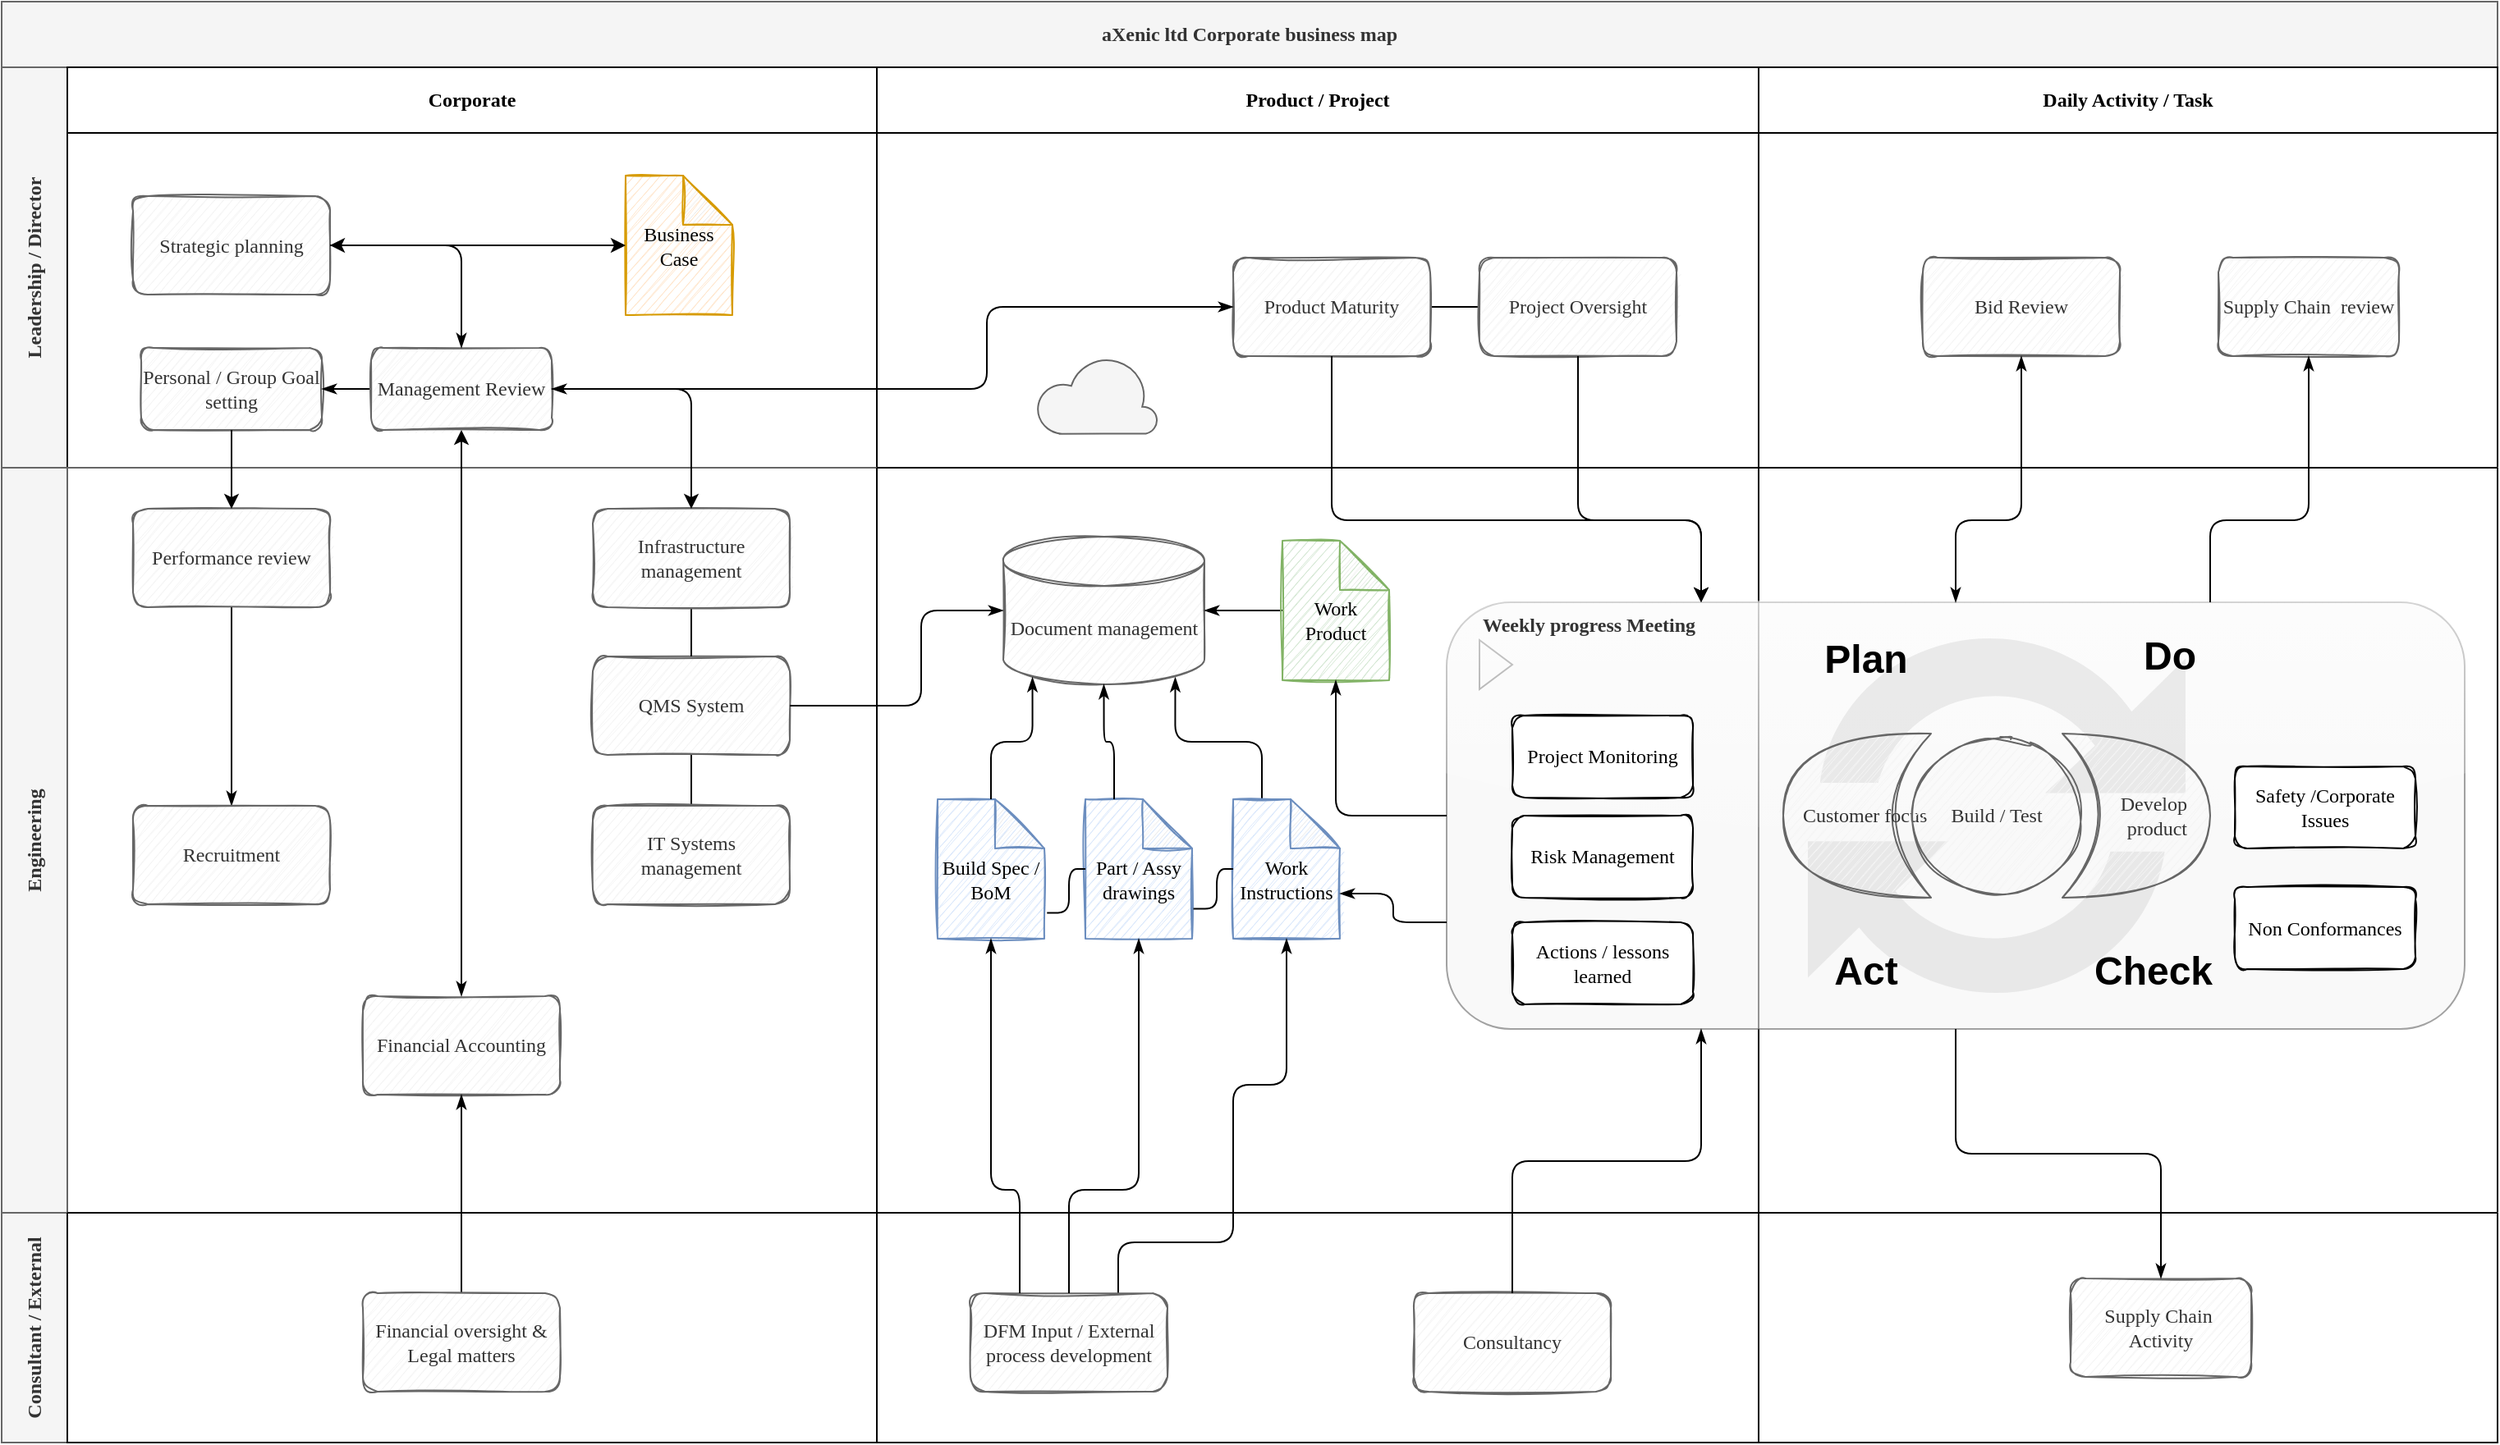 <mxfile version="13.10.4" type="github">
  <diagram name="Page-1" id="74e2e168-ea6b-b213-b513-2b3c1d86103e">
    <mxGraphModel dx="1673" dy="1779" grid="1" gridSize="10" guides="1" tooltips="1" connect="1" arrows="1" fold="1" page="1" pageScale="1" pageWidth="1600" pageHeight="900" background="#ffffff" math="0" shadow="0">
      <root>
        <mxCell id="0" />
        <mxCell id="1" parent="0" />
        <mxCell id="uXoQsFjzo3OMJmD24oTR-18" value="aXenic ltd Corporate business map" style="shape=table;childLayout=tableLayout;rowLines=0;columnLines=0;startSize=40;html=1;whiteSpace=wrap;collapsible=0;recursiveResize=0;expand=0;pointerEvents=0;fontStyle=1;align=center;fontFamily=Tahoma;sketch=0;fillColor=#f5f5f5;strokeColor=#666666;fontColor=#333333;" vertex="1" parent="1">
          <mxGeometry x="40" y="-886" width="1520" height="878" as="geometry" />
        </mxCell>
        <mxCell id="uXoQsFjzo3OMJmD24oTR-19" value="Leadership / Director" style="swimlane;horizontal=0;points=[[0,0.5],[1,0.5]];portConstraint=eastwest;startSize=40;html=1;whiteSpace=wrap;collapsible=0;recursiveResize=0;expand=0;pointerEvents=0;fontStyle=1;fontFamily=Tahoma;sketch=0;fillColor=#f5f5f5;strokeColor=#666666;fontColor=#333333;" vertex="1" parent="uXoQsFjzo3OMJmD24oTR-18">
          <mxGeometry y="40" width="1520" height="244" as="geometry" />
        </mxCell>
        <mxCell id="uXoQsFjzo3OMJmD24oTR-20" value="Corporate" style="swimlane;connectable=0;startSize=40;html=1;whiteSpace=wrap;collapsible=0;recursiveResize=0;expand=0;pointerEvents=0;fontFamily=Tahoma;sketch=0;" vertex="1" parent="uXoQsFjzo3OMJmD24oTR-19">
          <mxGeometry x="40" width="493" height="244" as="geometry" />
        </mxCell>
        <mxCell id="uXoQsFjzo3OMJmD24oTR-31" value="Personal / Group Goal setting" style="rounded=1;whiteSpace=wrap;html=1;fontFamily=Tahoma;sketch=1;fillColor=#f5f5f5;strokeColor=#666666;fontColor=#333333;" vertex="1" parent="uXoQsFjzo3OMJmD24oTR-20">
          <mxGeometry x="45" y="171" width="110" height="50" as="geometry" />
        </mxCell>
        <mxCell id="uXoQsFjzo3OMJmD24oTR-35" style="edgeStyle=orthogonalEdgeStyle;rounded=1;orthogonalLoop=1;jettySize=auto;html=1;exitX=1;exitY=0.5;exitDx=0;exitDy=0;fontFamily=Tahoma;sketch=0;entryX=0;entryY=0.5;entryDx=0;entryDy=0;startArrow=classicThin;startFill=1;endArrow=none;endFill=0;" edge="1" parent="uXoQsFjzo3OMJmD24oTR-20" source="uXoQsFjzo3OMJmD24oTR-31" target="uXoQsFjzo3OMJmD24oTR-32">
          <mxGeometry relative="1" as="geometry" />
        </mxCell>
        <mxCell id="uXoQsFjzo3OMJmD24oTR-32" value="Management Review" style="rounded=1;whiteSpace=wrap;html=1;fontFamily=Tahoma;sketch=1;fillColor=#f5f5f5;strokeColor=#666666;fontColor=#333333;" vertex="1" parent="uXoQsFjzo3OMJmD24oTR-20">
          <mxGeometry x="185" y="171" width="110" height="50" as="geometry" />
        </mxCell>
        <mxCell id="uXoQsFjzo3OMJmD24oTR-34" value="" style="edgeStyle=orthogonalEdgeStyle;rounded=1;orthogonalLoop=1;jettySize=auto;html=1;fontFamily=Tahoma;sketch=0;entryX=1;entryY=0.5;entryDx=0;entryDy=0;exitX=0.5;exitY=0;exitDx=0;exitDy=0;startArrow=classicThin;startFill=1;" edge="1" parent="uXoQsFjzo3OMJmD24oTR-20" source="uXoQsFjzo3OMJmD24oTR-32" target="uXoQsFjzo3OMJmD24oTR-72">
          <mxGeometry relative="1" as="geometry" />
        </mxCell>
        <mxCell id="uXoQsFjzo3OMJmD24oTR-72" value="Strategic planning" style="rounded=1;whiteSpace=wrap;html=1;fontFamily=Tahoma;sketch=1;fillColor=#f5f5f5;strokeColor=#666666;fontColor=#333333;" vertex="1" parent="uXoQsFjzo3OMJmD24oTR-20">
          <mxGeometry x="40" y="78.5" width="120" height="60" as="geometry" />
        </mxCell>
        <mxCell id="uXoQsFjzo3OMJmD24oTR-33" value="Business Case" style="shape=note;whiteSpace=wrap;html=1;backgroundOutline=1;darkOpacity=0.05;rounded=1;fontFamily=Tahoma;shadow=0;sketch=1;strokeColor=#d79b00;fillColor=#ffe6cc;" vertex="1" parent="uXoQsFjzo3OMJmD24oTR-20">
          <mxGeometry x="340" y="66" width="65" height="85" as="geometry" />
        </mxCell>
        <mxCell id="uXoQsFjzo3OMJmD24oTR-83" style="edgeStyle=orthogonalEdgeStyle;rounded=1;sketch=0;orthogonalLoop=1;jettySize=auto;html=1;exitX=1;exitY=0.5;exitDx=0;exitDy=0;fontFamily=Tahoma;entryX=0;entryY=0.5;entryDx=0;entryDy=0;entryPerimeter=0;" edge="1" parent="uXoQsFjzo3OMJmD24oTR-20" source="uXoQsFjzo3OMJmD24oTR-72" target="uXoQsFjzo3OMJmD24oTR-33">
          <mxGeometry relative="1" as="geometry">
            <mxPoint x="430" y="140" as="targetPoint" />
          </mxGeometry>
        </mxCell>
        <mxCell id="uXoQsFjzo3OMJmD24oTR-21" value="Product / Project" style="swimlane;connectable=0;startSize=40;html=1;whiteSpace=wrap;collapsible=0;recursiveResize=0;expand=0;pointerEvents=0;fontFamily=Tahoma;sketch=0;" vertex="1" parent="uXoQsFjzo3OMJmD24oTR-19">
          <mxGeometry x="533" width="537" height="244" as="geometry" />
        </mxCell>
        <mxCell id="uXoQsFjzo3OMJmD24oTR-126" style="edgeStyle=orthogonalEdgeStyle;rounded=1;sketch=0;orthogonalLoop=1;jettySize=auto;html=1;exitX=1;exitY=0.5;exitDx=0;exitDy=0;entryX=0;entryY=0.5;entryDx=0;entryDy=0;startArrow=none;startFill=0;endArrow=none;endFill=0;fontFamily=Tahoma;fontSize=12;" edge="1" parent="uXoQsFjzo3OMJmD24oTR-21" source="uXoQsFjzo3OMJmD24oTR-77" target="uXoQsFjzo3OMJmD24oTR-78">
          <mxGeometry relative="1" as="geometry" />
        </mxCell>
        <mxCell id="uXoQsFjzo3OMJmD24oTR-77" value="Product Maturity" style="rounded=1;whiteSpace=wrap;html=1;fontFamily=Tahoma;sketch=1;fillColor=#f5f5f5;strokeColor=#666666;fontColor=#333333;" vertex="1" parent="uXoQsFjzo3OMJmD24oTR-21">
          <mxGeometry x="217" y="116" width="120" height="60" as="geometry" />
        </mxCell>
        <mxCell id="uXoQsFjzo3OMJmD24oTR-78" value="Project Oversight" style="rounded=1;whiteSpace=wrap;html=1;fontFamily=Tahoma;sketch=1;fillColor=#f5f5f5;strokeColor=#666666;fontColor=#333333;" vertex="1" parent="uXoQsFjzo3OMJmD24oTR-21">
          <mxGeometry x="367" y="116" width="120" height="60" as="geometry" />
        </mxCell>
        <mxCell id="uXoQsFjzo3OMJmD24oTR-97" value="" style="aspect=fixed;pointerEvents=1;shadow=0;dashed=0;html=1;strokeColor=#666666;labelPosition=center;verticalLabelPosition=bottom;verticalAlign=top;align=center;fillColor=#f5f5f5;shape=mxgraph.azure.cloud;fontColor=#333333;" vertex="1" parent="uXoQsFjzo3OMJmD24oTR-21">
          <mxGeometry x="97" y="176" width="74" height="47.36" as="geometry" />
        </mxCell>
        <mxCell id="uXoQsFjzo3OMJmD24oTR-22" value="Daily Activity / Task" style="swimlane;connectable=0;startSize=40;html=1;whiteSpace=wrap;collapsible=0;recursiveResize=0;expand=0;pointerEvents=0;fontFamily=Tahoma;sketch=0;" vertex="1" parent="uXoQsFjzo3OMJmD24oTR-19">
          <mxGeometry x="1070" width="450" height="244" as="geometry" />
        </mxCell>
        <mxCell id="uXoQsFjzo3OMJmD24oTR-79" value="Bid Review" style="rounded=1;whiteSpace=wrap;html=1;fontFamily=Tahoma;sketch=1;fillColor=#f5f5f5;strokeColor=#666666;fontColor=#333333;" vertex="1" parent="uXoQsFjzo3OMJmD24oTR-22">
          <mxGeometry x="100" y="116" width="120" height="60" as="geometry" />
        </mxCell>
        <mxCell id="uXoQsFjzo3OMJmD24oTR-122" value="Supply Chain&amp;nbsp; review" style="rounded=1;whiteSpace=wrap;html=1;fontFamily=Tahoma;sketch=1;fillColor=#f5f5f5;strokeColor=#666666;fontColor=#333333;" vertex="1" parent="uXoQsFjzo3OMJmD24oTR-22">
          <mxGeometry x="280" y="116" width="110" height="60" as="geometry" />
        </mxCell>
        <mxCell id="uXoQsFjzo3OMJmD24oTR-125" style="edgeStyle=orthogonalEdgeStyle;rounded=1;sketch=0;orthogonalLoop=1;jettySize=auto;html=1;exitX=1;exitY=0.5;exitDx=0;exitDy=0;entryX=0;entryY=0.5;entryDx=0;entryDy=0;startArrow=classicThin;startFill=1;endArrow=classicThin;endFill=1;fontFamily=Tahoma;fontSize=12;" edge="1" parent="uXoQsFjzo3OMJmD24oTR-19" source="uXoQsFjzo3OMJmD24oTR-32" target="uXoQsFjzo3OMJmD24oTR-77">
          <mxGeometry relative="1" as="geometry">
            <Array as="points">
              <mxPoint x="600" y="196" />
              <mxPoint x="600" y="146" />
            </Array>
          </mxGeometry>
        </mxCell>
        <mxCell id="uXoQsFjzo3OMJmD24oTR-23" value="Engineering" style="swimlane;horizontal=0;points=[[0,0.5],[1,0.5]];portConstraint=eastwest;startSize=40;html=1;whiteSpace=wrap;collapsible=0;recursiveResize=0;expand=0;pointerEvents=0;fontFamily=Tahoma;sketch=0;fillColor=#f5f5f5;strokeColor=#666666;fontColor=#333333;" vertex="1" parent="uXoQsFjzo3OMJmD24oTR-18">
          <mxGeometry y="284" width="1520" height="454" as="geometry" />
        </mxCell>
        <mxCell id="uXoQsFjzo3OMJmD24oTR-24" value="" style="swimlane;connectable=0;startSize=0;html=1;whiteSpace=wrap;collapsible=0;recursiveResize=0;expand=0;pointerEvents=0;fontFamily=Tahoma;sketch=0;fillColor=#f5f5f5;strokeColor=#666666;fontColor=#333333;" vertex="1" parent="uXoQsFjzo3OMJmD24oTR-23">
          <mxGeometry x="40" width="493" height="454" as="geometry" />
        </mxCell>
        <mxCell id="uXoQsFjzo3OMJmD24oTR-38" value="Financial Accounting" style="whiteSpace=wrap;html=1;rounded=1;fontFamily=Tahoma;sketch=1;fillColor=#f5f5f5;strokeColor=#666666;fontColor=#333333;" vertex="1" parent="uXoQsFjzo3OMJmD24oTR-24">
          <mxGeometry x="180" y="322" width="120" height="60" as="geometry" />
        </mxCell>
        <mxCell id="uXoQsFjzo3OMJmD24oTR-140" style="edgeStyle=orthogonalEdgeStyle;rounded=1;sketch=0;orthogonalLoop=1;jettySize=auto;html=1;entryX=0.5;entryY=0;entryDx=0;entryDy=0;startArrow=none;startFill=0;endArrow=classicThin;endFill=1;fontFamily=Tahoma;fontSize=12;" edge="1" parent="uXoQsFjzo3OMJmD24oTR-24" source="uXoQsFjzo3OMJmD24oTR-42" target="uXoQsFjzo3OMJmD24oTR-138">
          <mxGeometry relative="1" as="geometry" />
        </mxCell>
        <mxCell id="uXoQsFjzo3OMJmD24oTR-42" value="Performance review" style="whiteSpace=wrap;html=1;rounded=1;fontFamily=Tahoma;sketch=1;fillColor=#f5f5f5;strokeColor=#666666;fontColor=#333333;" vertex="1" parent="uXoQsFjzo3OMJmD24oTR-24">
          <mxGeometry x="40" y="25" width="120" height="60" as="geometry" />
        </mxCell>
        <mxCell id="uXoQsFjzo3OMJmD24oTR-101" style="edgeStyle=orthogonalEdgeStyle;rounded=1;sketch=0;orthogonalLoop=1;jettySize=auto;html=1;exitX=0.5;exitY=1;exitDx=0;exitDy=0;entryX=0.5;entryY=0;entryDx=0;entryDy=0;fontFamily=Tahoma;endArrow=none;endFill=0;" edge="1" parent="uXoQsFjzo3OMJmD24oTR-24" source="uXoQsFjzo3OMJmD24oTR-44" target="uXoQsFjzo3OMJmD24oTR-73">
          <mxGeometry relative="1" as="geometry" />
        </mxCell>
        <mxCell id="uXoQsFjzo3OMJmD24oTR-44" value="QMS System" style="whiteSpace=wrap;html=1;rounded=1;fontFamily=Tahoma;sketch=1;fillColor=#f5f5f5;strokeColor=#666666;fontColor=#333333;" vertex="1" parent="uXoQsFjzo3OMJmD24oTR-24">
          <mxGeometry x="320" y="115" width="120" height="60" as="geometry" />
        </mxCell>
        <mxCell id="uXoQsFjzo3OMJmD24oTR-73" value="IT Systems management" style="whiteSpace=wrap;html=1;rounded=1;fontFamily=Tahoma;sketch=1;fillColor=#f5f5f5;strokeColor=#666666;fontColor=#333333;" vertex="1" parent="uXoQsFjzo3OMJmD24oTR-24">
          <mxGeometry x="320" y="206" width="120" height="60" as="geometry" />
        </mxCell>
        <mxCell id="uXoQsFjzo3OMJmD24oTR-100" style="edgeStyle=orthogonalEdgeStyle;rounded=1;sketch=0;orthogonalLoop=1;jettySize=auto;html=1;exitX=0.5;exitY=1;exitDx=0;exitDy=0;entryX=0.5;entryY=0;entryDx=0;entryDy=0;fontFamily=Tahoma;endArrow=none;endFill=0;" edge="1" parent="uXoQsFjzo3OMJmD24oTR-24" source="uXoQsFjzo3OMJmD24oTR-98" target="uXoQsFjzo3OMJmD24oTR-44">
          <mxGeometry relative="1" as="geometry" />
        </mxCell>
        <mxCell id="uXoQsFjzo3OMJmD24oTR-98" value="Infrastructure management" style="whiteSpace=wrap;html=1;rounded=1;fontFamily=Tahoma;sketch=1;fillColor=#f5f5f5;strokeColor=#666666;fontColor=#333333;" vertex="1" parent="uXoQsFjzo3OMJmD24oTR-24">
          <mxGeometry x="320" y="25" width="120" height="60" as="geometry" />
        </mxCell>
        <mxCell id="uXoQsFjzo3OMJmD24oTR-138" value="Recruitment" style="whiteSpace=wrap;html=1;rounded=1;fontFamily=Tahoma;sketch=1;fillColor=#f5f5f5;strokeColor=#666666;fontColor=#333333;" vertex="1" parent="uXoQsFjzo3OMJmD24oTR-24">
          <mxGeometry x="40" y="206" width="120" height="60" as="geometry" />
        </mxCell>
        <mxCell id="uXoQsFjzo3OMJmD24oTR-25" value="" style="swimlane;connectable=0;startSize=0;html=1;whiteSpace=wrap;collapsible=0;recursiveResize=0;expand=0;pointerEvents=0;fontFamily=Tahoma;sketch=0;rounded=0;" vertex="1" parent="uXoQsFjzo3OMJmD24oTR-23">
          <mxGeometry x="533" width="537" height="454" as="geometry" />
        </mxCell>
        <mxCell id="uXoQsFjzo3OMJmD24oTR-105" style="edgeStyle=orthogonalEdgeStyle;rounded=1;sketch=0;orthogonalLoop=1;jettySize=auto;html=1;entryX=0.855;entryY=1;entryDx=0;entryDy=-4.35;entryPerimeter=0;endArrow=classicThin;endFill=1;fontFamily=Tahoma;exitX=0;exitY=0;exitDx=17.5;exitDy=0;exitPerimeter=0;" edge="1" parent="uXoQsFjzo3OMJmD24oTR-25" source="uXoQsFjzo3OMJmD24oTR-71" target="uXoQsFjzo3OMJmD24oTR-67">
          <mxGeometry relative="1" as="geometry" />
        </mxCell>
        <mxCell id="uXoQsFjzo3OMJmD24oTR-71" value="Work Instructions" style="shape=note;whiteSpace=wrap;html=1;backgroundOutline=1;darkOpacity=0.05;rounded=1;fontFamily=Tahoma;shadow=0;sketch=1;spacingTop=12;fillColor=#dae8fc;strokeColor=#6c8ebf;" vertex="1" parent="uXoQsFjzo3OMJmD24oTR-25">
          <mxGeometry x="217" y="202" width="65" height="85" as="geometry" />
        </mxCell>
        <mxCell id="uXoQsFjzo3OMJmD24oTR-67" value="Document management" style="shape=cylinder3;whiteSpace=wrap;html=1;boundedLbl=1;backgroundOutline=1;size=15;rounded=1;shadow=0;glass=0;sketch=1;fontFamily=Tahoma;align=center;spacingBottom=4;fillColor=#f5f5f5;strokeColor=#666666;fontColor=#333333;" vertex="1" parent="uXoQsFjzo3OMJmD24oTR-25">
          <mxGeometry x="77" y="42" width="122.5" height="90" as="geometry" />
        </mxCell>
        <mxCell id="uXoQsFjzo3OMJmD24oTR-69" value="Build Spec / BoM" style="shape=note;whiteSpace=wrap;html=1;backgroundOutline=1;darkOpacity=0.05;rounded=1;fontFamily=Tahoma;shadow=0;sketch=1;spacingTop=12;fillColor=#dae8fc;strokeColor=#6c8ebf;" vertex="1" parent="uXoQsFjzo3OMJmD24oTR-25">
          <mxGeometry x="37" y="202" width="65" height="85" as="geometry" />
        </mxCell>
        <mxCell id="uXoQsFjzo3OMJmD24oTR-103" style="edgeStyle=orthogonalEdgeStyle;rounded=1;sketch=0;orthogonalLoop=1;jettySize=auto;html=1;exitX=0.5;exitY=0;exitDx=0;exitDy=0;exitPerimeter=0;entryX=0.145;entryY=1;entryDx=0;entryDy=-4.35;entryPerimeter=0;endArrow=classicThin;endFill=1;fontFamily=Tahoma;" edge="1" parent="uXoQsFjzo3OMJmD24oTR-25" source="uXoQsFjzo3OMJmD24oTR-69" target="uXoQsFjzo3OMJmD24oTR-67">
          <mxGeometry relative="1" as="geometry" />
        </mxCell>
        <mxCell id="uXoQsFjzo3OMJmD24oTR-70" value="Part / Assy drawings" style="shape=note;whiteSpace=wrap;html=1;backgroundOutline=1;darkOpacity=0.05;rounded=1;fontFamily=Tahoma;shadow=0;sketch=1;spacingTop=12;fillColor=#dae8fc;strokeColor=#6c8ebf;" vertex="1" parent="uXoQsFjzo3OMJmD24oTR-25">
          <mxGeometry x="127" y="202" width="65" height="85" as="geometry" />
        </mxCell>
        <mxCell id="uXoQsFjzo3OMJmD24oTR-104" style="edgeStyle=orthogonalEdgeStyle;rounded=1;sketch=0;orthogonalLoop=1;jettySize=auto;html=1;exitX=0;exitY=0;exitDx=17.5;exitDy=0;exitPerimeter=0;entryX=0.5;entryY=1;entryDx=0;entryDy=0;entryPerimeter=0;endArrow=classicThin;endFill=1;fontFamily=Tahoma;" edge="1" parent="uXoQsFjzo3OMJmD24oTR-25" source="uXoQsFjzo3OMJmD24oTR-70" target="uXoQsFjzo3OMJmD24oTR-67">
          <mxGeometry relative="1" as="geometry" />
        </mxCell>
        <mxCell id="uXoQsFjzo3OMJmD24oTR-110" style="edgeStyle=orthogonalEdgeStyle;rounded=1;sketch=0;orthogonalLoop=1;jettySize=auto;html=1;exitX=0;exitY=0.5;exitDx=0;exitDy=0;exitPerimeter=0;startArrow=none;startFill=0;endArrow=none;endFill=0;fontFamily=Tahoma;entryX=1.012;entryY=0.786;entryDx=0;entryDy=0;entryPerimeter=0;" edge="1" parent="uXoQsFjzo3OMJmD24oTR-25" source="uXoQsFjzo3OMJmD24oTR-71" target="uXoQsFjzo3OMJmD24oTR-70">
          <mxGeometry relative="1" as="geometry">
            <Array as="points">
              <mxPoint x="207" y="245" />
              <mxPoint x="207" y="269" />
            </Array>
          </mxGeometry>
        </mxCell>
        <mxCell id="uXoQsFjzo3OMJmD24oTR-111" style="edgeStyle=orthogonalEdgeStyle;rounded=1;sketch=0;orthogonalLoop=1;jettySize=auto;html=1;startArrow=none;startFill=0;endArrow=none;endFill=0;fontFamily=Tahoma;entryX=1.025;entryY=0.814;entryDx=0;entryDy=0;entryPerimeter=0;exitX=0;exitY=0.5;exitDx=0;exitDy=0;exitPerimeter=0;" edge="1" parent="uXoQsFjzo3OMJmD24oTR-25" source="uXoQsFjzo3OMJmD24oTR-70" target="uXoQsFjzo3OMJmD24oTR-69">
          <mxGeometry relative="1" as="geometry">
            <mxPoint x="135" y="271" as="sourcePoint" />
            <Array as="points">
              <mxPoint x="117" y="245" />
              <mxPoint x="117" y="271" />
            </Array>
          </mxGeometry>
        </mxCell>
        <mxCell id="uXoQsFjzo3OMJmD24oTR-137" style="edgeStyle=orthogonalEdgeStyle;rounded=1;sketch=0;orthogonalLoop=1;jettySize=auto;html=1;exitX=0;exitY=0.5;exitDx=0;exitDy=0;exitPerimeter=0;entryX=1;entryY=0.5;entryDx=0;entryDy=0;entryPerimeter=0;startArrow=none;startFill=0;endArrow=classicThin;endFill=1;fontFamily=Tahoma;fontSize=12;" edge="1" parent="uXoQsFjzo3OMJmD24oTR-25" source="uXoQsFjzo3OMJmD24oTR-135" target="uXoQsFjzo3OMJmD24oTR-67">
          <mxGeometry relative="1" as="geometry" />
        </mxCell>
        <mxCell id="uXoQsFjzo3OMJmD24oTR-135" value="Work Product" style="shape=note;whiteSpace=wrap;html=1;backgroundOutline=1;darkOpacity=0.05;rounded=1;fontFamily=Tahoma;shadow=0;sketch=1;spacingTop=12;fillColor=#d5e8d4;strokeColor=#82b366;" vertex="1" parent="uXoQsFjzo3OMJmD24oTR-25">
          <mxGeometry x="247" y="44.5" width="65" height="85" as="geometry" />
        </mxCell>
        <mxCell id="uXoQsFjzo3OMJmD24oTR-26" value="" style="swimlane;connectable=0;startSize=0;html=1;whiteSpace=wrap;collapsible=0;recursiveResize=0;expand=0;pointerEvents=0;fontFamily=Tahoma;sketch=0;" vertex="1" parent="uXoQsFjzo3OMJmD24oTR-23">
          <mxGeometry x="1070" width="450" height="454" as="geometry" />
        </mxCell>
        <mxCell id="uXoQsFjzo3OMJmD24oTR-85" value="" style="triangle;html=1;whiteSpace=wrap;" vertex="1" parent="uXoQsFjzo3OMJmD24oTR-26">
          <mxGeometry x="-170" y="105" width="20" height="30" as="geometry" />
        </mxCell>
        <mxCell id="uXoQsFjzo3OMJmD24oTR-84" value="Weekly progress Meeting" style="html=1;whiteSpace=wrap;container=0;recursiveResize=0;collapsible=0;rounded=1;shadow=0;glass=1;sketch=0;fontFamily=Tahoma;opacity=60;align=left;verticalAlign=top;spacingLeft=20;fillColor=#f5f5f5;strokeColor=#666666;fontColor=#333333;fontSize=12;fontStyle=1" vertex="1" parent="uXoQsFjzo3OMJmD24oTR-26">
          <mxGeometry x="-190" y="82" width="620" height="260" as="geometry" />
        </mxCell>
        <mxCell id="uXoQsFjzo3OMJmD24oTR-95" value="" style="pointerEvents=1;shadow=0;dashed=0;html=1;strokeColor=none;labelPosition=center;verticalLabelPosition=bottom;verticalAlign=top;align=center;fillColor=#505050;shape=mxgraph.mscae.intune.update;rounded=1;glass=1;sketch=0;fontFamily=Tahoma;opacity=10;" vertex="1" parent="uXoQsFjzo3OMJmD24oTR-26">
          <mxGeometry x="30" y="97" width="230" height="230" as="geometry" />
        </mxCell>
        <mxCell id="uXoQsFjzo3OMJmD24oTR-117" value="" style="group" vertex="1" connectable="0" parent="uXoQsFjzo3OMJmD24oTR-26">
          <mxGeometry x="15" y="162" width="260" height="100" as="geometry" />
        </mxCell>
        <mxCell id="uXoQsFjzo3OMJmD24oTR-113" value="Develop product" style="shape=xor;whiteSpace=wrap;html=1;rounded=1;shadow=0;glass=0;sketch=1;fontFamily=Tahoma;align=right;rotation=0;spacingRight=12;fillColor=#f5f5f5;strokeColor=#666666;fontColor=#333333;" vertex="1" parent="uXoQsFjzo3OMJmD24oTR-117">
          <mxGeometry x="170" width="90" height="100" as="geometry" />
        </mxCell>
        <mxCell id="uXoQsFjzo3OMJmD24oTR-114" value="Customer focus" style="shape=xor;whiteSpace=wrap;html=1;rounded=1;shadow=0;glass=0;sketch=1;fontFamily=Tahoma;align=left;rotation=0;spacingLeft=10;direction=west;fillColor=#f5f5f5;strokeColor=#666666;fontColor=#333333;" vertex="1" parent="uXoQsFjzo3OMJmD24oTR-117">
          <mxGeometry width="90" height="100" as="geometry" />
        </mxCell>
        <mxCell id="uXoQsFjzo3OMJmD24oTR-115" value="Build / Test" style="ellipse;whiteSpace=wrap;html=1;aspect=fixed;rounded=1;shadow=0;glass=0;sketch=1;fontFamily=Tahoma;align=center;spacingLeft=0;fillColor=#f5f5f5;strokeColor=#666666;fontColor=#333333;" vertex="1" parent="uXoQsFjzo3OMJmD24oTR-117">
          <mxGeometry x="80" width="100" height="100" as="geometry" />
        </mxCell>
        <mxCell id="uXoQsFjzo3OMJmD24oTR-118" value="Plan" style="text;strokeColor=none;fillColor=none;html=1;fontSize=24;fontStyle=1;verticalAlign=middle;align=center;rounded=1;shadow=0;glass=1;sketch=0;opacity=60;" vertex="1" parent="uXoQsFjzo3OMJmD24oTR-26">
          <mxGeometry x="15" y="97" width="100" height="40" as="geometry" />
        </mxCell>
        <mxCell id="uXoQsFjzo3OMJmD24oTR-119" value="Do" style="text;strokeColor=none;fillColor=none;html=1;fontSize=24;fontStyle=1;verticalAlign=middle;align=center;rounded=1;shadow=0;glass=1;sketch=0;opacity=60;" vertex="1" parent="uXoQsFjzo3OMJmD24oTR-26">
          <mxGeometry x="200" y="95" width="100" height="40" as="geometry" />
        </mxCell>
        <mxCell id="uXoQsFjzo3OMJmD24oTR-120" value="Check" style="text;strokeColor=none;fillColor=none;html=1;fontSize=24;fontStyle=1;verticalAlign=middle;align=center;rounded=1;shadow=0;glass=1;sketch=0;opacity=60;" vertex="1" parent="uXoQsFjzo3OMJmD24oTR-26">
          <mxGeometry x="190" y="287" width="100" height="40" as="geometry" />
        </mxCell>
        <mxCell id="uXoQsFjzo3OMJmD24oTR-121" value="Act" style="text;strokeColor=none;fillColor=none;html=1;fontSize=24;fontStyle=1;verticalAlign=middle;align=center;rounded=1;shadow=0;glass=1;sketch=0;opacity=60;" vertex="1" parent="uXoQsFjzo3OMJmD24oTR-26">
          <mxGeometry x="15" y="287" width="100" height="40" as="geometry" />
        </mxCell>
        <mxCell id="uXoQsFjzo3OMJmD24oTR-66" value="Actions / lessons learned" style="rounded=1;whiteSpace=wrap;html=1;fontFamily=Tahoma;sketch=1;" vertex="1" parent="uXoQsFjzo3OMJmD24oTR-26">
          <mxGeometry x="-150" y="277" width="110" height="50" as="geometry" />
        </mxCell>
        <mxCell id="uXoQsFjzo3OMJmD24oTR-65" value="Risk Management" style="rounded=1;whiteSpace=wrap;html=1;fontFamily=Tahoma;sketch=1;" vertex="1" parent="uXoQsFjzo3OMJmD24oTR-26">
          <mxGeometry x="-150" y="212" width="110" height="50" as="geometry" />
        </mxCell>
        <mxCell id="uXoQsFjzo3OMJmD24oTR-53" value="Project Monitoring" style="rounded=1;whiteSpace=wrap;html=1;fontFamily=Tahoma;sketch=1;" vertex="1" parent="uXoQsFjzo3OMJmD24oTR-26">
          <mxGeometry x="-150" y="151" width="110" height="50" as="geometry" />
        </mxCell>
        <mxCell id="uXoQsFjzo3OMJmD24oTR-75" value="Non Conformances" style="rounded=1;whiteSpace=wrap;html=1;fontFamily=Tahoma;sketch=1;" vertex="1" parent="uXoQsFjzo3OMJmD24oTR-26">
          <mxGeometry x="290" y="255.5" width="110" height="50" as="geometry" />
        </mxCell>
        <mxCell id="uXoQsFjzo3OMJmD24oTR-76" value="Safety /Corporate Issues" style="rounded=1;whiteSpace=wrap;html=1;fontFamily=Tahoma;sketch=1;" vertex="1" parent="uXoQsFjzo3OMJmD24oTR-26">
          <mxGeometry x="290" y="182" width="110" height="50" as="geometry" />
        </mxCell>
        <mxCell id="uXoQsFjzo3OMJmD24oTR-102" style="edgeStyle=orthogonalEdgeStyle;rounded=1;sketch=0;orthogonalLoop=1;jettySize=auto;html=1;exitX=1;exitY=0.5;exitDx=0;exitDy=0;entryX=0;entryY=0.5;entryDx=0;entryDy=0;entryPerimeter=0;endArrow=classicThin;endFill=1;fontFamily=Tahoma;" edge="1" parent="uXoQsFjzo3OMJmD24oTR-23" source="uXoQsFjzo3OMJmD24oTR-44" target="uXoQsFjzo3OMJmD24oTR-67">
          <mxGeometry relative="1" as="geometry">
            <Array as="points">
              <mxPoint x="560" y="145" />
              <mxPoint x="560" y="87" />
            </Array>
          </mxGeometry>
        </mxCell>
        <mxCell id="uXoQsFjzo3OMJmD24oTR-109" style="edgeStyle=orthogonalEdgeStyle;rounded=1;sketch=0;orthogonalLoop=1;jettySize=auto;html=1;exitX=0;exitY=0;exitDx=65;exitDy=57.5;exitPerimeter=0;entryX=0;entryY=0.75;entryDx=0;entryDy=0;startArrow=classicThin;startFill=1;endArrow=none;endFill=0;fontFamily=Tahoma;" edge="1" parent="uXoQsFjzo3OMJmD24oTR-23" source="uXoQsFjzo3OMJmD24oTR-71" target="uXoQsFjzo3OMJmD24oTR-84">
          <mxGeometry relative="1" as="geometry" />
        </mxCell>
        <mxCell id="uXoQsFjzo3OMJmD24oTR-136" style="edgeStyle=orthogonalEdgeStyle;rounded=1;sketch=0;orthogonalLoop=1;jettySize=auto;html=1;exitX=0;exitY=0.5;exitDx=0;exitDy=0;entryX=0.5;entryY=1;entryDx=0;entryDy=0;entryPerimeter=0;startArrow=none;startFill=0;endArrow=classicThin;endFill=1;fontFamily=Tahoma;fontSize=12;" edge="1" parent="uXoQsFjzo3OMJmD24oTR-23" source="uXoQsFjzo3OMJmD24oTR-84" target="uXoQsFjzo3OMJmD24oTR-135">
          <mxGeometry relative="1" as="geometry" />
        </mxCell>
        <mxCell id="uXoQsFjzo3OMJmD24oTR-41" value="" style="edgeStyle=orthogonalEdgeStyle;rounded=1;orthogonalLoop=1;jettySize=auto;html=1;fontFamily=Tahoma;entryX=0.5;entryY=0;entryDx=0;entryDy=0;sketch=0;startArrow=classicThin;startFill=1;endArrow=none;endFill=0;" edge="1" parent="uXoQsFjzo3OMJmD24oTR-18" source="uXoQsFjzo3OMJmD24oTR-38" target="uXoQsFjzo3OMJmD24oTR-36">
          <mxGeometry relative="1" as="geometry">
            <mxPoint x="220.059" y="740.5" as="targetPoint" />
          </mxGeometry>
        </mxCell>
        <mxCell id="uXoQsFjzo3OMJmD24oTR-43" value="" style="edgeStyle=orthogonalEdgeStyle;rounded=0;orthogonalLoop=1;jettySize=auto;html=1;fontFamily=Tahoma;sketch=0;" edge="1" parent="uXoQsFjzo3OMJmD24oTR-18" source="uXoQsFjzo3OMJmD24oTR-31" target="uXoQsFjzo3OMJmD24oTR-42">
          <mxGeometry relative="1" as="geometry" />
        </mxCell>
        <mxCell id="uXoQsFjzo3OMJmD24oTR-82" style="edgeStyle=orthogonalEdgeStyle;rounded=0;orthogonalLoop=1;jettySize=auto;html=1;exitX=0.5;exitY=0;exitDx=0;exitDy=0;entryX=0.5;entryY=1;entryDx=0;entryDy=0;fontFamily=Tahoma;sketch=0;startArrow=classicThin;startFill=1;" edge="1" parent="uXoQsFjzo3OMJmD24oTR-18" source="uXoQsFjzo3OMJmD24oTR-38" target="uXoQsFjzo3OMJmD24oTR-32">
          <mxGeometry relative="1" as="geometry" />
        </mxCell>
        <mxCell id="uXoQsFjzo3OMJmD24oTR-99" style="edgeStyle=orthogonalEdgeStyle;rounded=1;sketch=0;orthogonalLoop=1;jettySize=auto;html=1;exitX=1;exitY=0.5;exitDx=0;exitDy=0;entryX=0.5;entryY=0;entryDx=0;entryDy=0;fontFamily=Tahoma;" edge="1" parent="uXoQsFjzo3OMJmD24oTR-18" source="uXoQsFjzo3OMJmD24oTR-32" target="uXoQsFjzo3OMJmD24oTR-98">
          <mxGeometry relative="1" as="geometry" />
        </mxCell>
        <mxCell id="uXoQsFjzo3OMJmD24oTR-108" style="edgeStyle=orthogonalEdgeStyle;rounded=1;sketch=0;orthogonalLoop=1;jettySize=auto;html=1;exitX=0.5;exitY=1;exitDx=0;exitDy=0;exitPerimeter=0;entryX=0.75;entryY=0;entryDx=0;entryDy=0;endArrow=none;endFill=0;fontFamily=Tahoma;startArrow=classicThin;startFill=1;" edge="1" parent="uXoQsFjzo3OMJmD24oTR-18" source="uXoQsFjzo3OMJmD24oTR-71" target="uXoQsFjzo3OMJmD24oTR-68">
          <mxGeometry relative="1" as="geometry">
            <Array as="points">
              <mxPoint x="783" y="660" />
              <mxPoint x="750" y="660" />
              <mxPoint x="750" y="756" />
              <mxPoint x="680" y="756" />
            </Array>
          </mxGeometry>
        </mxCell>
        <mxCell id="uXoQsFjzo3OMJmD24oTR-89" style="edgeStyle=orthogonalEdgeStyle;rounded=1;sketch=0;orthogonalLoop=1;jettySize=auto;html=1;exitX=0.5;exitY=1;exitDx=0;exitDy=0;entryX=0.25;entryY=0;entryDx=0;entryDy=0;fontFamily=Tahoma;" edge="1" parent="uXoQsFjzo3OMJmD24oTR-18" source="uXoQsFjzo3OMJmD24oTR-78" target="uXoQsFjzo3OMJmD24oTR-84">
          <mxGeometry relative="1" as="geometry">
            <Array as="points">
              <mxPoint x="960" y="316" />
              <mxPoint x="1035" y="316" />
            </Array>
          </mxGeometry>
        </mxCell>
        <mxCell id="uXoQsFjzo3OMJmD24oTR-90" style="edgeStyle=orthogonalEdgeStyle;rounded=1;sketch=0;orthogonalLoop=1;jettySize=auto;html=1;exitX=0.5;exitY=1;exitDx=0;exitDy=0;entryX=0.25;entryY=0;entryDx=0;entryDy=0;fontFamily=Tahoma;" edge="1" parent="uXoQsFjzo3OMJmD24oTR-18" source="uXoQsFjzo3OMJmD24oTR-77" target="uXoQsFjzo3OMJmD24oTR-84">
          <mxGeometry relative="1" as="geometry">
            <Array as="points">
              <mxPoint x="810" y="316" />
              <mxPoint x="1035" y="316" />
            </Array>
          </mxGeometry>
        </mxCell>
        <mxCell id="uXoQsFjzo3OMJmD24oTR-27" value="Consultant / External" style="swimlane;horizontal=0;points=[[0,0.5],[1,0.5]];portConstraint=eastwest;startSize=40;html=1;whiteSpace=wrap;collapsible=0;recursiveResize=0;expand=0;pointerEvents=0;fontFamily=Tahoma;sketch=0;fillColor=#f5f5f5;strokeColor=#666666;fontColor=#333333;" vertex="1" parent="uXoQsFjzo3OMJmD24oTR-18">
          <mxGeometry y="738" width="1520" height="140" as="geometry" />
        </mxCell>
        <mxCell id="uXoQsFjzo3OMJmD24oTR-28" value="" style="swimlane;connectable=0;startSize=0;html=1;whiteSpace=wrap;collapsible=0;recursiveResize=0;expand=0;pointerEvents=0;fontFamily=Tahoma;sketch=0;" vertex="1" parent="uXoQsFjzo3OMJmD24oTR-27">
          <mxGeometry x="40" width="493" height="140" as="geometry" />
        </mxCell>
        <mxCell id="uXoQsFjzo3OMJmD24oTR-36" value="Financial oversight &amp;amp; Legal matters" style="rounded=1;whiteSpace=wrap;html=1;fontFamily=Tahoma;sketch=1;fillColor=#f5f5f5;strokeColor=#666666;fontColor=#333333;" vertex="1" parent="uXoQsFjzo3OMJmD24oTR-28">
          <mxGeometry x="180" y="49" width="120" height="60" as="geometry" />
        </mxCell>
        <mxCell id="uXoQsFjzo3OMJmD24oTR-29" value="" style="swimlane;connectable=0;startSize=0;html=1;whiteSpace=wrap;collapsible=0;recursiveResize=0;expand=0;pointerEvents=0;fontFamily=Tahoma;sketch=0;" vertex="1" parent="uXoQsFjzo3OMJmD24oTR-27">
          <mxGeometry x="533" width="537" height="140" as="geometry" />
        </mxCell>
        <mxCell id="uXoQsFjzo3OMJmD24oTR-68" value="DFM Input / External process development" style="whiteSpace=wrap;html=1;rounded=1;fontFamily=Tahoma;sketch=1;fillColor=#f5f5f5;strokeColor=#666666;fontColor=#333333;" vertex="1" parent="uXoQsFjzo3OMJmD24oTR-29">
          <mxGeometry x="57" y="49" width="120" height="60" as="geometry" />
        </mxCell>
        <mxCell id="uXoQsFjzo3OMJmD24oTR-133" value="Consultancy" style="whiteSpace=wrap;html=1;rounded=1;fontFamily=Tahoma;sketch=1;fillColor=#f5f5f5;strokeColor=#666666;fontColor=#333333;" vertex="1" parent="uXoQsFjzo3OMJmD24oTR-29">
          <mxGeometry x="327" y="49" width="120" height="60" as="geometry" />
        </mxCell>
        <mxCell id="uXoQsFjzo3OMJmD24oTR-30" value="" style="swimlane;connectable=0;startSize=0;html=1;whiteSpace=wrap;collapsible=0;recursiveResize=0;expand=0;pointerEvents=0;fontFamily=Tahoma;sketch=0;" vertex="1" parent="uXoQsFjzo3OMJmD24oTR-27">
          <mxGeometry x="1070" width="450" height="140" as="geometry" />
        </mxCell>
        <mxCell id="uXoQsFjzo3OMJmD24oTR-131" value="Supply Chain&amp;nbsp; Activity" style="rounded=1;whiteSpace=wrap;html=1;fontFamily=Tahoma;sketch=1;fillColor=#f5f5f5;strokeColor=#666666;fontColor=#333333;" vertex="1" parent="uXoQsFjzo3OMJmD24oTR-30">
          <mxGeometry x="190" y="40" width="110" height="60" as="geometry" />
        </mxCell>
        <mxCell id="uXoQsFjzo3OMJmD24oTR-106" style="edgeStyle=orthogonalEdgeStyle;rounded=1;sketch=0;orthogonalLoop=1;jettySize=auto;html=1;exitX=0.5;exitY=1;exitDx=0;exitDy=0;exitPerimeter=0;entryX=0.25;entryY=0;entryDx=0;entryDy=0;endArrow=none;endFill=0;fontFamily=Tahoma;startArrow=classicThin;startFill=1;" edge="1" parent="uXoQsFjzo3OMJmD24oTR-18" source="uXoQsFjzo3OMJmD24oTR-69" target="uXoQsFjzo3OMJmD24oTR-68">
          <mxGeometry relative="1" as="geometry">
            <Array as="points">
              <mxPoint x="603" y="724" />
              <mxPoint x="620" y="724" />
            </Array>
          </mxGeometry>
        </mxCell>
        <mxCell id="uXoQsFjzo3OMJmD24oTR-107" style="edgeStyle=orthogonalEdgeStyle;rounded=1;sketch=0;orthogonalLoop=1;jettySize=auto;html=1;exitX=0.5;exitY=1;exitDx=0;exitDy=0;exitPerimeter=0;entryX=0.5;entryY=0;entryDx=0;entryDy=0;endArrow=none;endFill=0;fontFamily=Tahoma;startArrow=classicThin;startFill=1;" edge="1" parent="uXoQsFjzo3OMJmD24oTR-18" source="uXoQsFjzo3OMJmD24oTR-70" target="uXoQsFjzo3OMJmD24oTR-68">
          <mxGeometry relative="1" as="geometry">
            <Array as="points">
              <mxPoint x="693" y="724" />
              <mxPoint x="650" y="724" />
            </Array>
          </mxGeometry>
        </mxCell>
        <mxCell id="uXoQsFjzo3OMJmD24oTR-129" style="edgeStyle=orthogonalEdgeStyle;rounded=1;sketch=0;orthogonalLoop=1;jettySize=auto;html=1;entryX=0.5;entryY=0;entryDx=0;entryDy=0;startArrow=classicThin;startFill=1;endArrow=classicThin;endFill=1;fontFamily=Tahoma;fontSize=12;exitX=0.5;exitY=1;exitDx=0;exitDy=0;" edge="1" parent="uXoQsFjzo3OMJmD24oTR-18" source="uXoQsFjzo3OMJmD24oTR-79" target="uXoQsFjzo3OMJmD24oTR-84">
          <mxGeometry relative="1" as="geometry">
            <mxPoint x="1220" y="236" as="sourcePoint" />
            <Array as="points">
              <mxPoint x="1230" y="316" />
              <mxPoint x="1190" y="316" />
            </Array>
          </mxGeometry>
        </mxCell>
        <mxCell id="uXoQsFjzo3OMJmD24oTR-130" style="edgeStyle=orthogonalEdgeStyle;rounded=1;sketch=0;orthogonalLoop=1;jettySize=auto;html=1;exitX=0.5;exitY=1;exitDx=0;exitDy=0;entryX=0.75;entryY=0;entryDx=0;entryDy=0;startArrow=classicThin;startFill=1;endArrow=none;endFill=0;fontFamily=Tahoma;fontSize=12;" edge="1" parent="uXoQsFjzo3OMJmD24oTR-18" source="uXoQsFjzo3OMJmD24oTR-122" target="uXoQsFjzo3OMJmD24oTR-84">
          <mxGeometry relative="1" as="geometry">
            <Array as="points">
              <mxPoint x="1405" y="316" />
              <mxPoint x="1345" y="316" />
            </Array>
          </mxGeometry>
        </mxCell>
        <mxCell id="uXoQsFjzo3OMJmD24oTR-132" style="edgeStyle=orthogonalEdgeStyle;rounded=1;sketch=0;orthogonalLoop=1;jettySize=auto;html=1;exitX=0.5;exitY=1;exitDx=0;exitDy=0;entryX=0.5;entryY=0;entryDx=0;entryDy=0;startArrow=none;startFill=0;endArrow=classicThin;endFill=1;fontFamily=Tahoma;fontSize=12;" edge="1" parent="uXoQsFjzo3OMJmD24oTR-18" source="uXoQsFjzo3OMJmD24oTR-84" target="uXoQsFjzo3OMJmD24oTR-131">
          <mxGeometry relative="1" as="geometry" />
        </mxCell>
        <mxCell id="uXoQsFjzo3OMJmD24oTR-134" style="edgeStyle=orthogonalEdgeStyle;rounded=1;sketch=0;orthogonalLoop=1;jettySize=auto;html=1;exitX=0.5;exitY=0;exitDx=0;exitDy=0;entryX=0.25;entryY=1;entryDx=0;entryDy=0;startArrow=none;startFill=0;endArrow=classicThin;endFill=1;fontFamily=Tahoma;fontSize=12;" edge="1" parent="uXoQsFjzo3OMJmD24oTR-18" source="uXoQsFjzo3OMJmD24oTR-133" target="uXoQsFjzo3OMJmD24oTR-84">
          <mxGeometry relative="1" as="geometry" />
        </mxCell>
      </root>
    </mxGraphModel>
  </diagram>
</mxfile>
